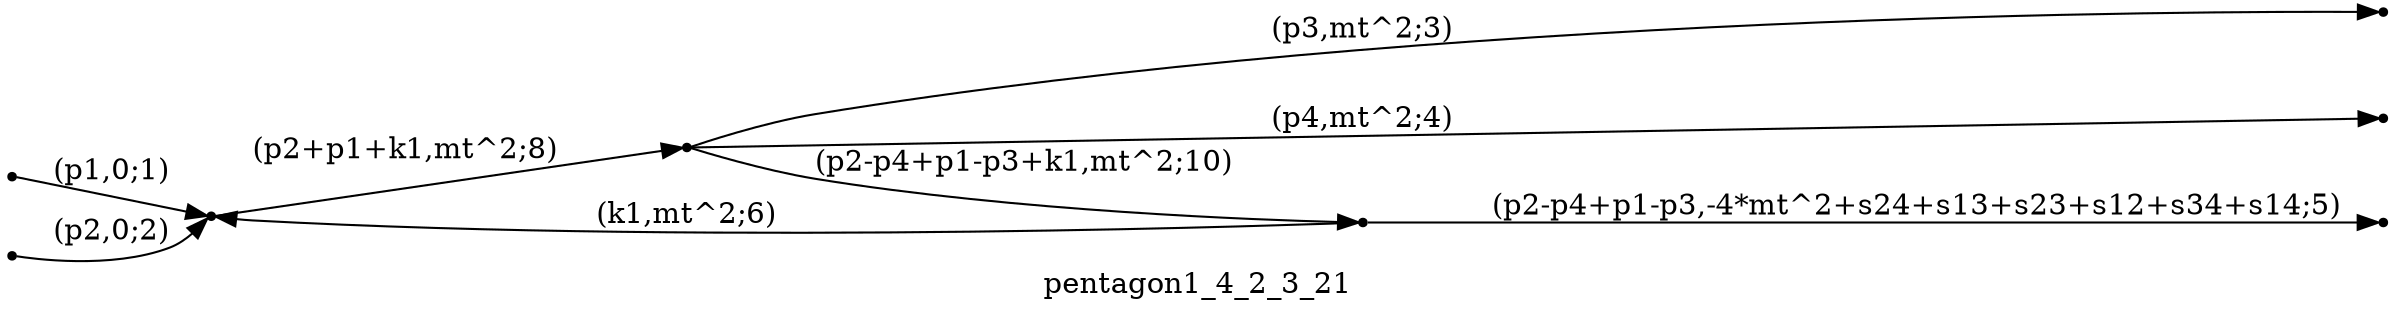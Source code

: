 digraph pentagon1_4_2_3_21 {
  label="pentagon1_4_2_3_21";
  rankdir="LR";
  subgraph edges {
    -1 -> 2 [label="(p1,0;1)"];
    -2 -> 2 [label="(p2,0;2)"];
    3 -> -3 [label="(p3,mt^2;3)"];
    3 -> -4 [label="(p4,mt^2;4)"];
    1 -> -5 [label="(p2-p4+p1-p3,-4*mt^2+s24+s13+s23+s12+s34+s14;5)"];
    1 -> 2 [label="(k1,mt^2;6)"];
    2 -> 3 [label="(p2+p1+k1,mt^2;8)"];
    3 -> 1 [label="(p2-p4+p1-p3+k1,mt^2;10)"];
  }
  subgraph incoming { rank="source"; -1; -2; }
  subgraph outgoing { rank="sink"; -3; -4; -5; }
-5 [shape=point];
-4 [shape=point];
-3 [shape=point];
-2 [shape=point];
-1 [shape=point];
1 [shape=point];
2 [shape=point];
3 [shape=point];
}

